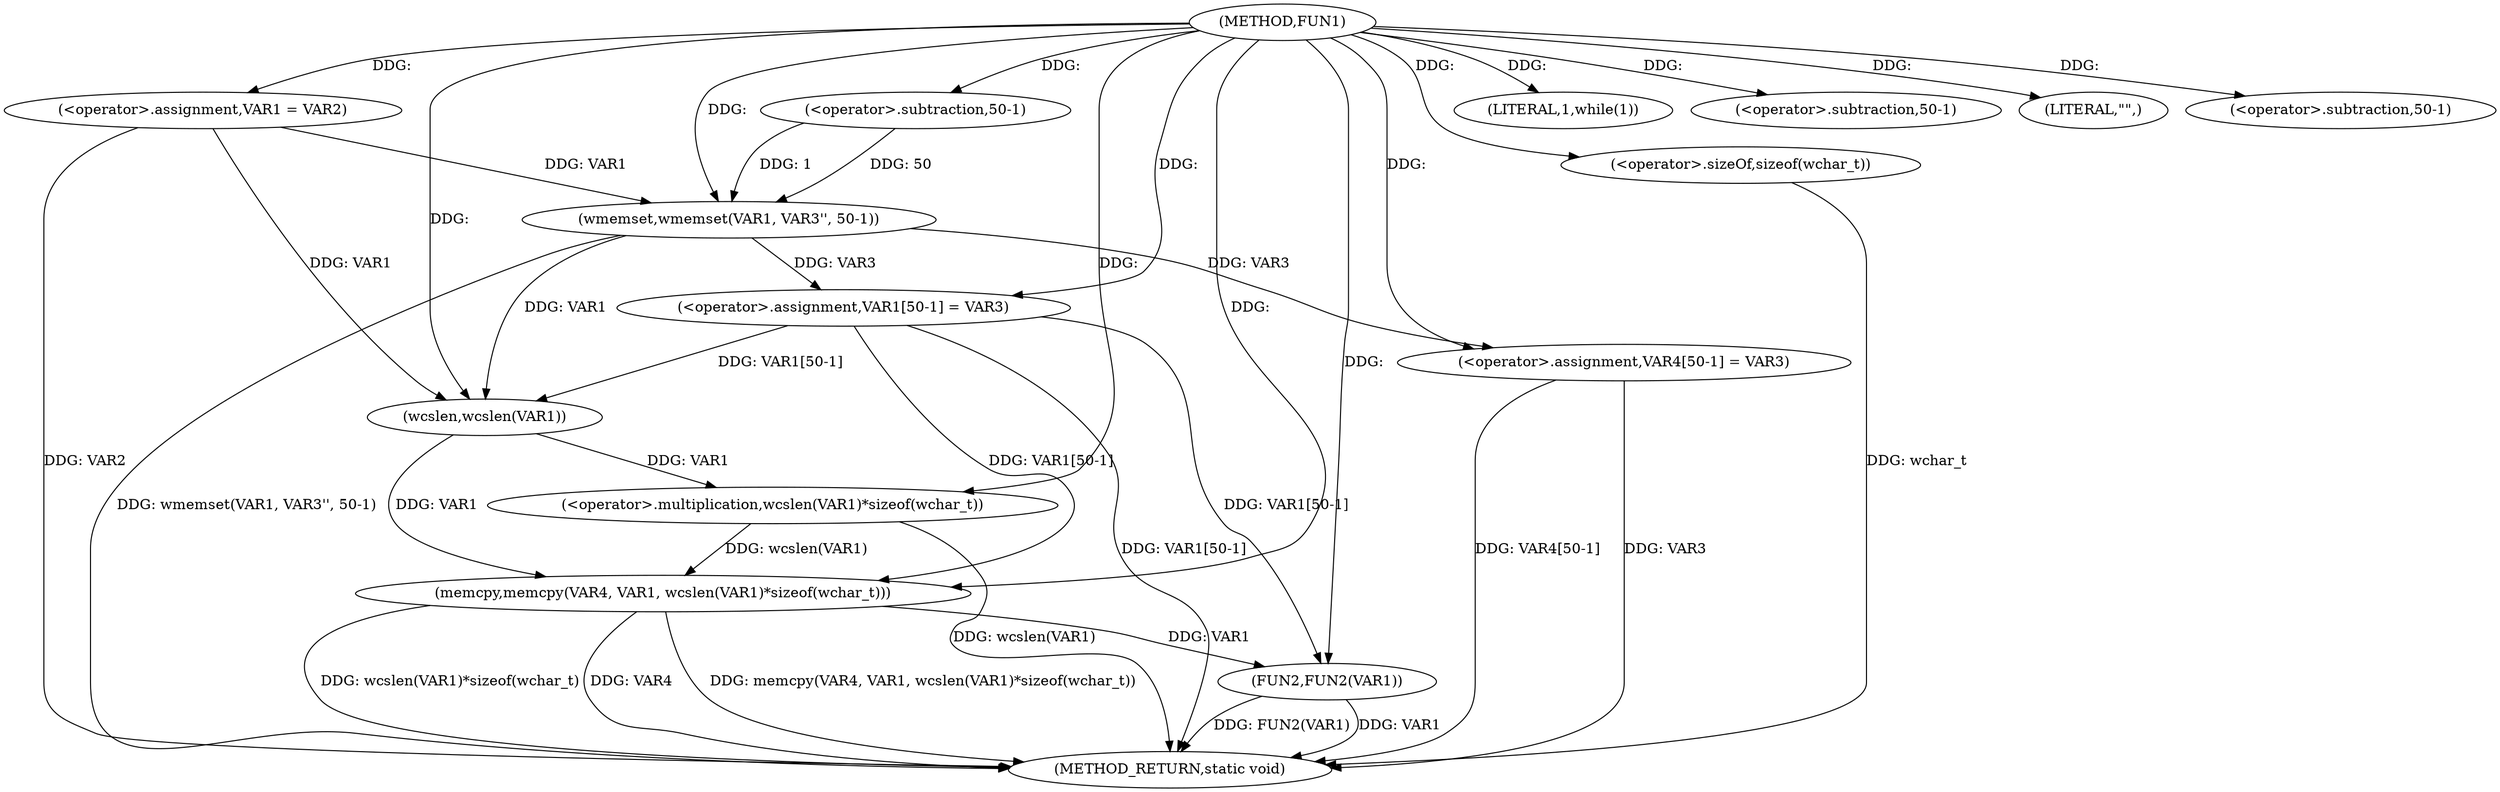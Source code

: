 digraph FUN1 {  
"1000100" [label = "(METHOD,FUN1)" ]
"1000143" [label = "(METHOD_RETURN,static void)" ]
"1000104" [label = "(<operator>.assignment,VAR1 = VAR2)" ]
"1000108" [label = "(LITERAL,1,while(1))" ]
"1000110" [label = "(wmemset,wmemset(VAR1, VAR3'', 50-1))" ]
"1000113" [label = "(<operator>.subtraction,50-1)" ]
"1000116" [label = "(<operator>.assignment,VAR1[50-1] = VAR3)" ]
"1000119" [label = "(<operator>.subtraction,50-1)" ]
"1000125" [label = "(LITERAL,\"\",)" ]
"1000126" [label = "(memcpy,memcpy(VAR4, VAR1, wcslen(VAR1)*sizeof(wchar_t)))" ]
"1000129" [label = "(<operator>.multiplication,wcslen(VAR1)*sizeof(wchar_t))" ]
"1000130" [label = "(wcslen,wcslen(VAR1))" ]
"1000132" [label = "(<operator>.sizeOf,sizeof(wchar_t))" ]
"1000134" [label = "(<operator>.assignment,VAR4[50-1] = VAR3)" ]
"1000137" [label = "(<operator>.subtraction,50-1)" ]
"1000141" [label = "(FUN2,FUN2(VAR1))" ]
  "1000116" -> "1000143"  [ label = "DDG: VAR1[50-1]"] 
  "1000141" -> "1000143"  [ label = "DDG: VAR1"] 
  "1000134" -> "1000143"  [ label = "DDG: VAR3"] 
  "1000126" -> "1000143"  [ label = "DDG: VAR4"] 
  "1000132" -> "1000143"  [ label = "DDG: wchar_t"] 
  "1000129" -> "1000143"  [ label = "DDG: wcslen(VAR1)"] 
  "1000126" -> "1000143"  [ label = "DDG: memcpy(VAR4, VAR1, wcslen(VAR1)*sizeof(wchar_t))"] 
  "1000141" -> "1000143"  [ label = "DDG: FUN2(VAR1)"] 
  "1000126" -> "1000143"  [ label = "DDG: wcslen(VAR1)*sizeof(wchar_t)"] 
  "1000134" -> "1000143"  [ label = "DDG: VAR4[50-1]"] 
  "1000110" -> "1000143"  [ label = "DDG: wmemset(VAR1, VAR3'', 50-1)"] 
  "1000104" -> "1000143"  [ label = "DDG: VAR2"] 
  "1000100" -> "1000104"  [ label = "DDG: "] 
  "1000100" -> "1000108"  [ label = "DDG: "] 
  "1000104" -> "1000110"  [ label = "DDG: VAR1"] 
  "1000100" -> "1000110"  [ label = "DDG: "] 
  "1000113" -> "1000110"  [ label = "DDG: 50"] 
  "1000113" -> "1000110"  [ label = "DDG: 1"] 
  "1000100" -> "1000113"  [ label = "DDG: "] 
  "1000110" -> "1000116"  [ label = "DDG: VAR3"] 
  "1000100" -> "1000116"  [ label = "DDG: "] 
  "1000100" -> "1000119"  [ label = "DDG: "] 
  "1000100" -> "1000125"  [ label = "DDG: "] 
  "1000100" -> "1000126"  [ label = "DDG: "] 
  "1000116" -> "1000126"  [ label = "DDG: VAR1[50-1]"] 
  "1000130" -> "1000126"  [ label = "DDG: VAR1"] 
  "1000129" -> "1000126"  [ label = "DDG: wcslen(VAR1)"] 
  "1000130" -> "1000129"  [ label = "DDG: VAR1"] 
  "1000116" -> "1000130"  [ label = "DDG: VAR1[50-1]"] 
  "1000104" -> "1000130"  [ label = "DDG: VAR1"] 
  "1000110" -> "1000130"  [ label = "DDG: VAR1"] 
  "1000100" -> "1000130"  [ label = "DDG: "] 
  "1000100" -> "1000129"  [ label = "DDG: "] 
  "1000100" -> "1000132"  [ label = "DDG: "] 
  "1000100" -> "1000134"  [ label = "DDG: "] 
  "1000110" -> "1000134"  [ label = "DDG: VAR3"] 
  "1000100" -> "1000137"  [ label = "DDG: "] 
  "1000116" -> "1000141"  [ label = "DDG: VAR1[50-1]"] 
  "1000126" -> "1000141"  [ label = "DDG: VAR1"] 
  "1000100" -> "1000141"  [ label = "DDG: "] 
}
